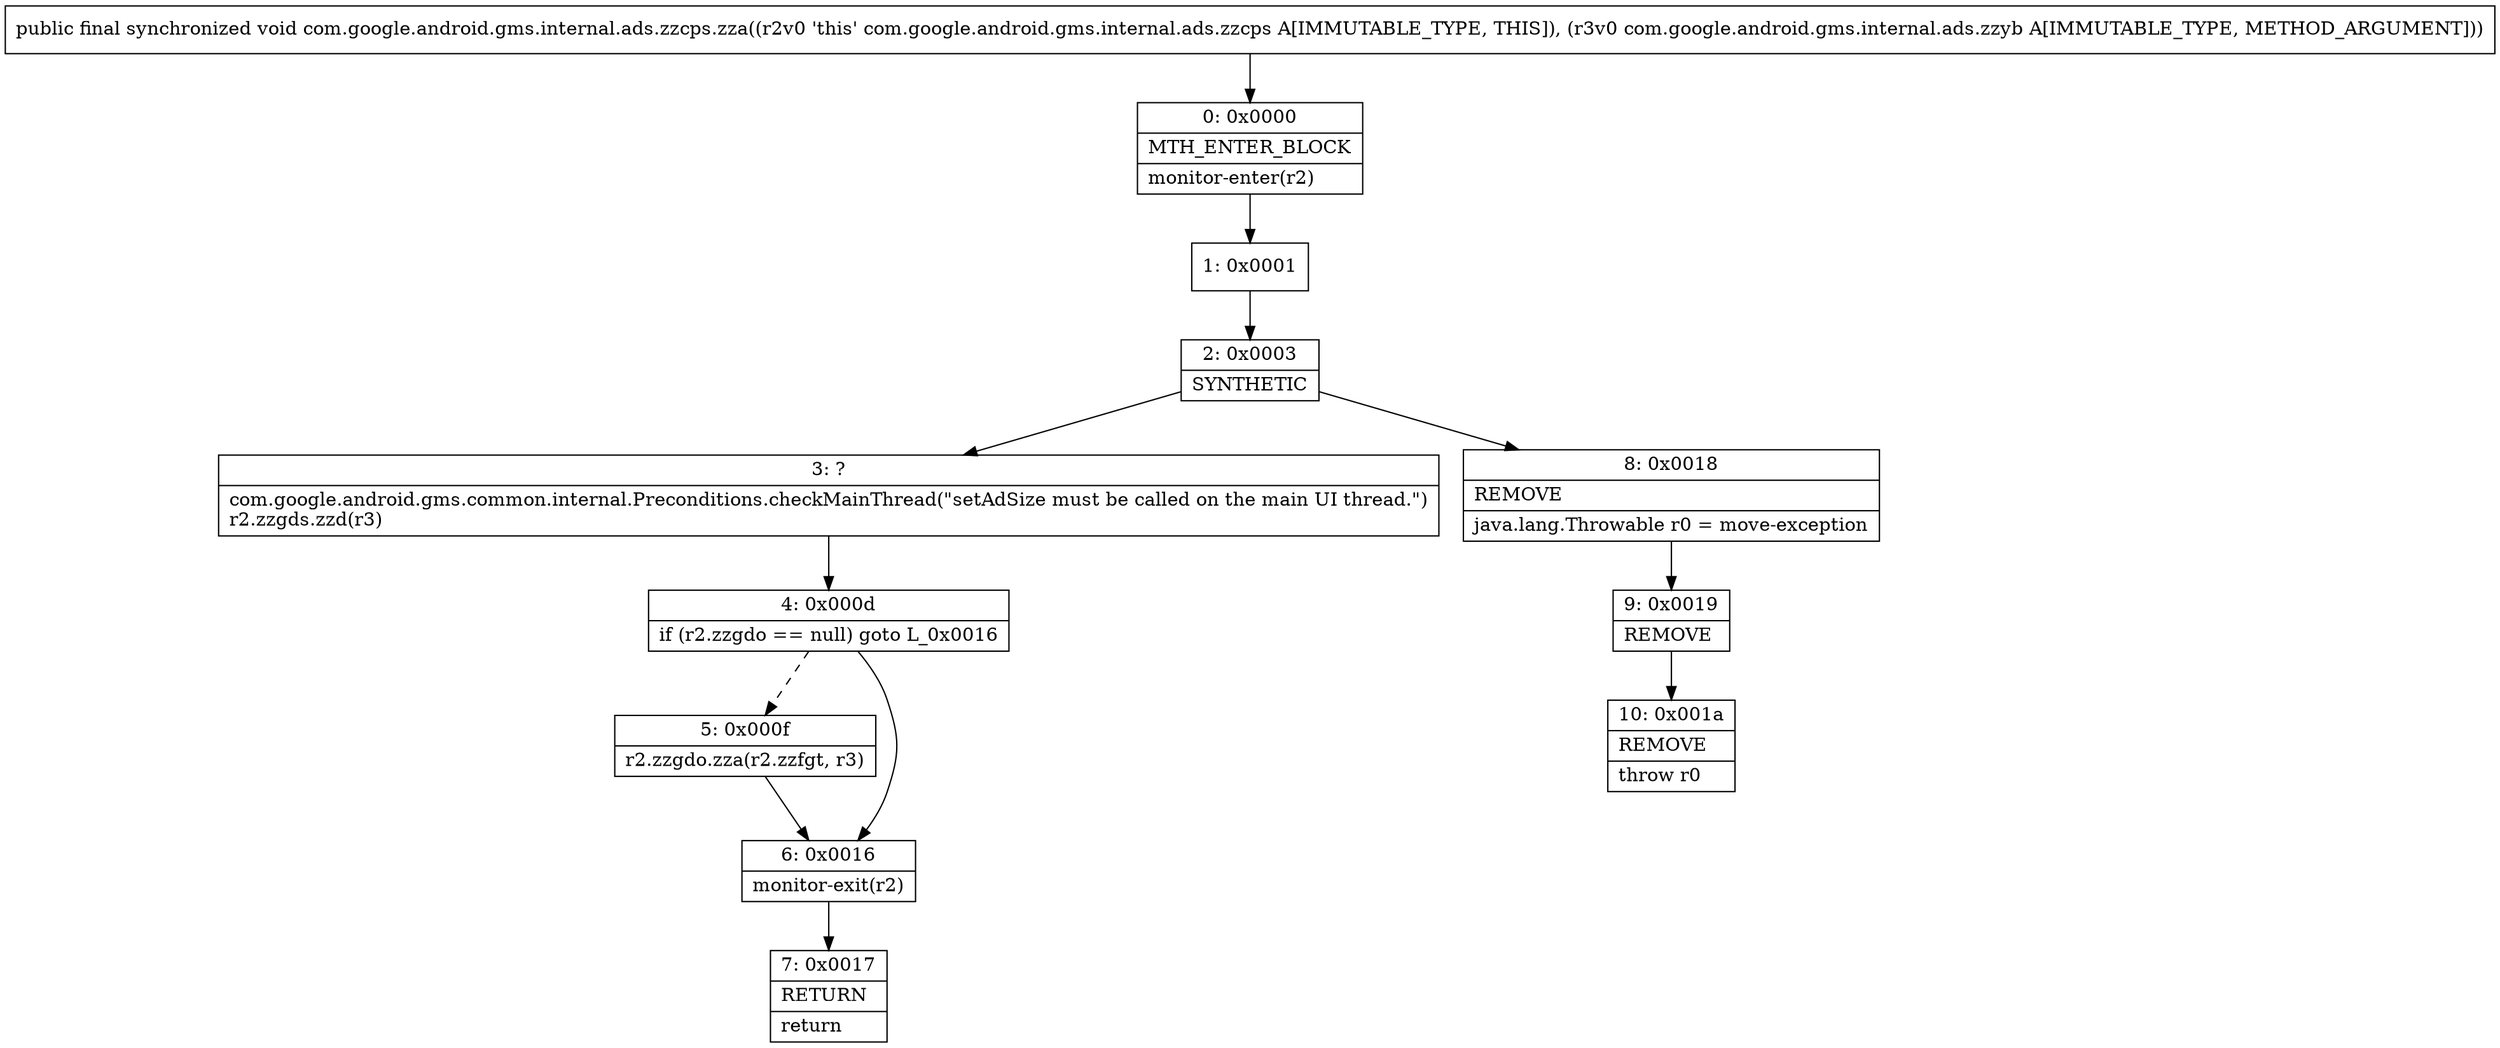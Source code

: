 digraph "CFG forcom.google.android.gms.internal.ads.zzcps.zza(Lcom\/google\/android\/gms\/internal\/ads\/zzyb;)V" {
Node_0 [shape=record,label="{0\:\ 0x0000|MTH_ENTER_BLOCK\l|monitor\-enter(r2)\l}"];
Node_1 [shape=record,label="{1\:\ 0x0001}"];
Node_2 [shape=record,label="{2\:\ 0x0003|SYNTHETIC\l}"];
Node_3 [shape=record,label="{3\:\ ?|com.google.android.gms.common.internal.Preconditions.checkMainThread(\"setAdSize must be called on the main UI thread.\")\lr2.zzgds.zzd(r3)\l}"];
Node_4 [shape=record,label="{4\:\ 0x000d|if (r2.zzgdo == null) goto L_0x0016\l}"];
Node_5 [shape=record,label="{5\:\ 0x000f|r2.zzgdo.zza(r2.zzfgt, r3)\l}"];
Node_6 [shape=record,label="{6\:\ 0x0016|monitor\-exit(r2)\l}"];
Node_7 [shape=record,label="{7\:\ 0x0017|RETURN\l|return\l}"];
Node_8 [shape=record,label="{8\:\ 0x0018|REMOVE\l|java.lang.Throwable r0 = move\-exception\l}"];
Node_9 [shape=record,label="{9\:\ 0x0019|REMOVE\l}"];
Node_10 [shape=record,label="{10\:\ 0x001a|REMOVE\l|throw r0\l}"];
MethodNode[shape=record,label="{public final synchronized void com.google.android.gms.internal.ads.zzcps.zza((r2v0 'this' com.google.android.gms.internal.ads.zzcps A[IMMUTABLE_TYPE, THIS]), (r3v0 com.google.android.gms.internal.ads.zzyb A[IMMUTABLE_TYPE, METHOD_ARGUMENT])) }"];
MethodNode -> Node_0;
Node_0 -> Node_1;
Node_1 -> Node_2;
Node_2 -> Node_3;
Node_2 -> Node_8;
Node_3 -> Node_4;
Node_4 -> Node_5[style=dashed];
Node_4 -> Node_6;
Node_5 -> Node_6;
Node_6 -> Node_7;
Node_8 -> Node_9;
Node_9 -> Node_10;
}

